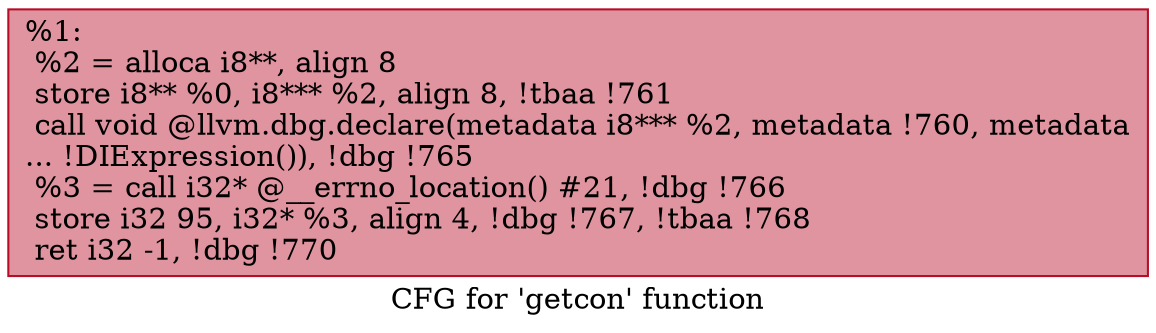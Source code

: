 digraph "CFG for 'getcon' function" {
	label="CFG for 'getcon' function";

	Node0xa4d2f0 [shape=record,color="#b70d28ff", style=filled, fillcolor="#b70d2870",label="{%1:\l  %2 = alloca i8**, align 8\l  store i8** %0, i8*** %2, align 8, !tbaa !761\l  call void @llvm.dbg.declare(metadata i8*** %2, metadata !760, metadata\l... !DIExpression()), !dbg !765\l  %3 = call i32* @__errno_location() #21, !dbg !766\l  store i32 95, i32* %3, align 4, !dbg !767, !tbaa !768\l  ret i32 -1, !dbg !770\l}"];
}
